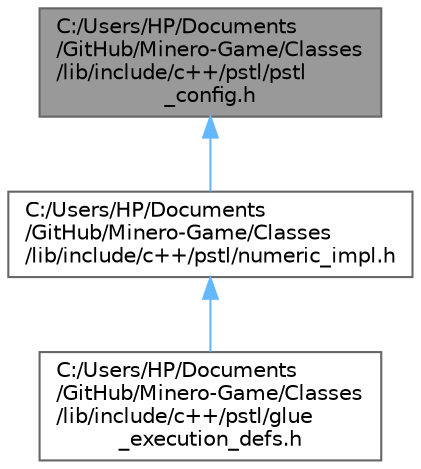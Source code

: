 digraph "C:/Users/HP/Documents/GitHub/Minero-Game/Classes/lib/include/c++/pstl/pstl_config.h"
{
 // LATEX_PDF_SIZE
  bgcolor="transparent";
  edge [fontname=Helvetica,fontsize=10,labelfontname=Helvetica,labelfontsize=10];
  node [fontname=Helvetica,fontsize=10,shape=box,height=0.2,width=0.4];
  Node1 [id="Node000001",label="C:/Users/HP/Documents\l/GitHub/Minero-Game/Classes\l/lib/include/c++/pstl/pstl\l_config.h",height=0.2,width=0.4,color="gray40", fillcolor="grey60", style="filled", fontcolor="black",tooltip=" "];
  Node1 -> Node2 [id="edge3_Node000001_Node000002",dir="back",color="steelblue1",style="solid",tooltip=" "];
  Node2 [id="Node000002",label="C:/Users/HP/Documents\l/GitHub/Minero-Game/Classes\l/lib/include/c++/pstl/numeric_impl.h",height=0.2,width=0.4,color="grey40", fillcolor="white", style="filled",URL="$_classes_2lib_2include_2c_09_09_2pstl_2numeric__impl_8h.html",tooltip=" "];
  Node2 -> Node3 [id="edge4_Node000002_Node000003",dir="back",color="steelblue1",style="solid",tooltip=" "];
  Node3 [id="Node000003",label="C:/Users/HP/Documents\l/GitHub/Minero-Game/Classes\l/lib/include/c++/pstl/glue\l_execution_defs.h",height=0.2,width=0.4,color="grey40", fillcolor="white", style="filled",URL="$_classes_2lib_2include_2c_09_09_2pstl_2glue__execution__defs_8h.html",tooltip=" "];
}
